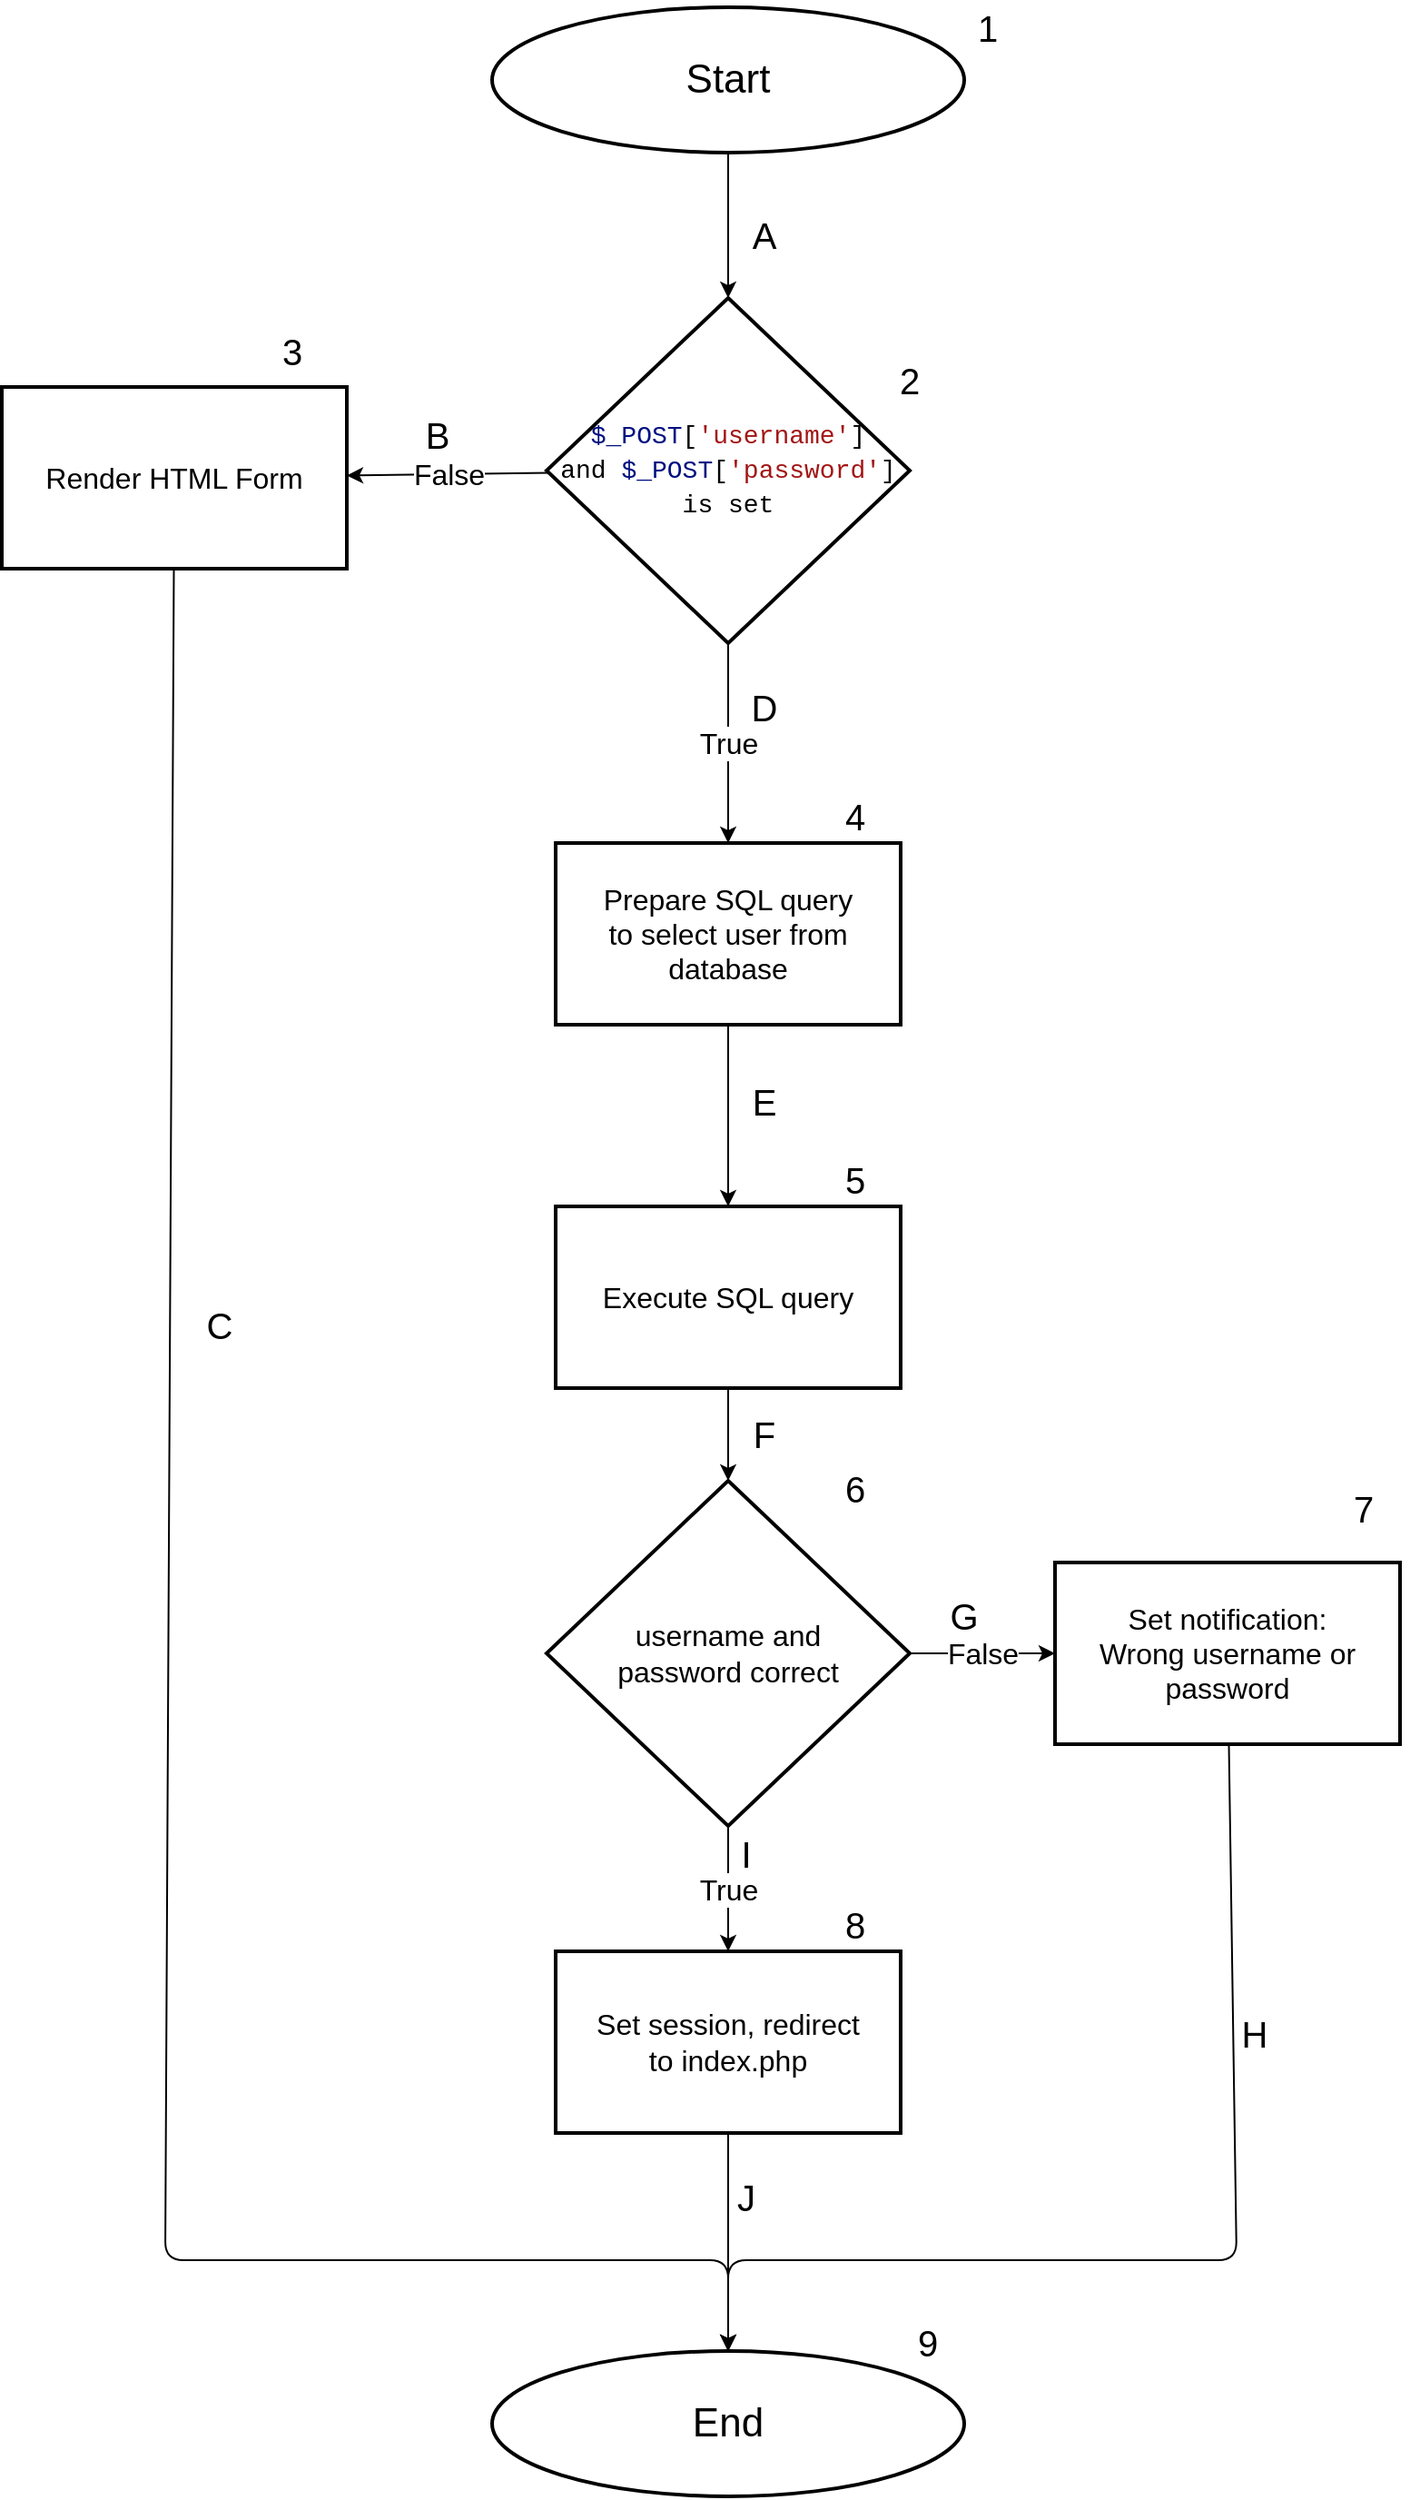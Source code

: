 <mxfile>
    <diagram id="OuUK8jZHMBKWmA10RtNI" name="Page-1">
        <mxGraphModel dx="2458" dy="1753" grid="1" gridSize="10" guides="1" tooltips="1" connect="1" arrows="1" fold="1" page="1" pageScale="1" pageWidth="1169" pageHeight="827" math="0" shadow="0">
            <root>
                <mxCell id="0"/>
                <mxCell id="1" parent="0"/>
                <mxCell id="4" value="" style="edgeStyle=none;html=1;" edge="1" parent="1" source="2" target="3">
                    <mxGeometry relative="1" as="geometry"/>
                </mxCell>
                <mxCell id="2" value="Start" style="strokeWidth=2;html=1;shape=mxgraph.flowchart.start_1;whiteSpace=wrap;fontSize=22;" vertex="1" parent="1">
                    <mxGeometry x="450" y="240" width="260" height="80" as="geometry"/>
                </mxCell>
                <mxCell id="8" value="False" style="edgeStyle=none;html=1;fontSize=16;" edge="1" parent="1" source="3" target="7">
                    <mxGeometry relative="1" as="geometry"/>
                </mxCell>
                <mxCell id="10" value="True" style="edgeStyle=none;html=1;fontSize=16;" edge="1" parent="1" source="3" target="9">
                    <mxGeometry relative="1" as="geometry"/>
                </mxCell>
                <mxCell id="3" value="&lt;div style=&quot;color: rgb(59, 59, 59); font-family: Consolas, &amp;quot;Courier New&amp;quot;, monospace; font-size: 14px; line-height: 19px;&quot;&gt;&lt;span style=&quot;color: #001080;&quot;&gt;$_POST&lt;/span&gt;&lt;span style=&quot;color: #000000;&quot;&gt;[&lt;/span&gt;&lt;span style=&quot;color: #a31515;&quot;&gt;'username'&lt;/span&gt;&lt;span style=&quot;color: #000000;&quot;&gt;] and&amp;nbsp;&lt;/span&gt;&lt;span style=&quot;color: rgb(0, 16, 128);&quot;&gt;$_POST&lt;/span&gt;&lt;span style=&quot;color: rgb(0, 0, 0);&quot;&gt;[&lt;/span&gt;&lt;span style=&quot;color: rgb(163, 21, 21);&quot;&gt;'password'&lt;/span&gt;&lt;span style=&quot;color: rgb(0, 0, 0);&quot;&gt;] is set&lt;/span&gt;&lt;/div&gt;" style="rhombus;whiteSpace=wrap;html=1;strokeWidth=2;spacingLeft=20;spacingRight=20;labelBackgroundColor=none;" vertex="1" parent="1">
                    <mxGeometry x="480" y="400" width="200" height="190" as="geometry"/>
                </mxCell>
                <mxCell id="24" style="edgeStyle=none;html=1;entryX=0.5;entryY=0;entryDx=0;entryDy=0;entryPerimeter=0;fontSize=16;" edge="1" parent="1" source="7" target="21">
                    <mxGeometry relative="1" as="geometry">
                        <Array as="points">
                            <mxPoint x="270" y="1480"/>
                            <mxPoint x="580" y="1480"/>
                        </Array>
                    </mxGeometry>
                </mxCell>
                <mxCell id="7" value="Render HTML Form" style="whiteSpace=wrap;strokeWidth=2;spacingLeft=20;spacingRight=20;labelBackgroundColor=none;fontSize=16;" vertex="1" parent="1">
                    <mxGeometry x="180" y="449" width="190" height="100" as="geometry"/>
                </mxCell>
                <mxCell id="14" style="edgeStyle=none;html=1;entryX=0.5;entryY=0;entryDx=0;entryDy=0;fontSize=16;" edge="1" parent="1" source="9" target="13">
                    <mxGeometry relative="1" as="geometry"/>
                </mxCell>
                <mxCell id="9" value="Prepare SQL query to select user from database" style="whiteSpace=wrap;strokeWidth=2;spacingLeft=20;spacingRight=20;labelBackgroundColor=none;fontSize=16;" vertex="1" parent="1">
                    <mxGeometry x="485" y="700" width="190" height="100" as="geometry"/>
                </mxCell>
                <mxCell id="16" style="edgeStyle=none;html=1;entryX=0.5;entryY=0;entryDx=0;entryDy=0;fontSize=16;" edge="1" parent="1" source="13" target="15">
                    <mxGeometry relative="1" as="geometry"/>
                </mxCell>
                <mxCell id="13" value="Execute SQL query" style="whiteSpace=wrap;strokeWidth=2;spacingLeft=20;spacingRight=20;labelBackgroundColor=none;fontSize=16;" vertex="1" parent="1">
                    <mxGeometry x="485" y="900" width="190" height="100" as="geometry"/>
                </mxCell>
                <mxCell id="18" value="True" style="edgeStyle=none;html=1;entryX=0.5;entryY=0;entryDx=0;entryDy=0;fontSize=16;" edge="1" parent="1" source="15" target="17">
                    <mxGeometry relative="1" as="geometry"/>
                </mxCell>
                <mxCell id="20" value="False" style="edgeStyle=none;html=1;entryX=0;entryY=0.5;entryDx=0;entryDy=0;fontSize=16;" edge="1" parent="1" source="15" target="19">
                    <mxGeometry relative="1" as="geometry"/>
                </mxCell>
                <mxCell id="15" value="username and password correct" style="rhombus;whiteSpace=wrap;strokeWidth=2;spacingLeft=20;spacingRight=20;labelBackgroundColor=none;html=1;fontSize=16;" vertex="1" parent="1">
                    <mxGeometry x="480" y="1051" width="200" height="190" as="geometry"/>
                </mxCell>
                <mxCell id="23" style="edgeStyle=none;html=1;entryX=0.5;entryY=0;entryDx=0;entryDy=0;entryPerimeter=0;fontSize=16;" edge="1" parent="1" source="17" target="21">
                    <mxGeometry relative="1" as="geometry"/>
                </mxCell>
                <mxCell id="17" value="Set session, redirect to index.php" style="whiteSpace=wrap;strokeWidth=2;spacingLeft=20;spacingRight=20;labelBackgroundColor=none;fontSize=16;" vertex="1" parent="1">
                    <mxGeometry x="485" y="1310" width="190" height="100" as="geometry"/>
                </mxCell>
                <mxCell id="22" style="edgeStyle=none;html=1;entryX=0.5;entryY=0;entryDx=0;entryDy=0;entryPerimeter=0;fontSize=16;" edge="1" parent="1" source="19" target="21">
                    <mxGeometry relative="1" as="geometry">
                        <Array as="points">
                            <mxPoint x="860" y="1480"/>
                            <mxPoint x="580" y="1480"/>
                        </Array>
                    </mxGeometry>
                </mxCell>
                <mxCell id="19" value="Set notification: Wrong username or password" style="whiteSpace=wrap;strokeWidth=2;spacingLeft=20;spacingRight=20;labelBackgroundColor=none;fontSize=16;" vertex="1" parent="1">
                    <mxGeometry x="760" y="1096" width="190" height="100" as="geometry"/>
                </mxCell>
                <mxCell id="21" value="End" style="strokeWidth=2;html=1;shape=mxgraph.flowchart.start_1;whiteSpace=wrap;fontSize=22;" vertex="1" parent="1">
                    <mxGeometry x="450" y="1530" width="260" height="80" as="geometry"/>
                </mxCell>
                <mxCell id="25" value="1" style="text;html=1;strokeColor=none;fillColor=none;align=center;verticalAlign=middle;whiteSpace=wrap;rounded=0;labelBackgroundColor=none;fontSize=20;" vertex="1" parent="1">
                    <mxGeometry x="693" y="236" width="60" height="30" as="geometry"/>
                </mxCell>
                <mxCell id="27" value="2" style="text;html=1;strokeColor=none;fillColor=none;align=center;verticalAlign=middle;whiteSpace=wrap;rounded=0;labelBackgroundColor=none;fontSize=20;" vertex="1" parent="1">
                    <mxGeometry x="650" y="430" width="60" height="30" as="geometry"/>
                </mxCell>
                <mxCell id="28" value="3" style="text;html=1;strokeColor=none;fillColor=none;align=center;verticalAlign=middle;whiteSpace=wrap;rounded=0;labelBackgroundColor=none;fontSize=20;" vertex="1" parent="1">
                    <mxGeometry x="310" y="414" width="60" height="30" as="geometry"/>
                </mxCell>
                <mxCell id="29" value="4" style="text;html=1;strokeColor=none;fillColor=none;align=center;verticalAlign=middle;whiteSpace=wrap;rounded=0;labelBackgroundColor=none;fontSize=20;" vertex="1" parent="1">
                    <mxGeometry x="620" y="670" width="60" height="30" as="geometry"/>
                </mxCell>
                <mxCell id="30" value="5" style="text;html=1;strokeColor=none;fillColor=none;align=center;verticalAlign=middle;whiteSpace=wrap;rounded=0;labelBackgroundColor=none;fontSize=20;" vertex="1" parent="1">
                    <mxGeometry x="620" y="870" width="60" height="30" as="geometry"/>
                </mxCell>
                <mxCell id="31" value="6&lt;span style=&quot;color: rgba(0, 0, 0, 0); font-family: monospace; font-size: 0px; text-align: start;&quot;&gt;%3CmxGraphModel%3E%3Croot%3E%3CmxCell%20id%3D%220%22%2F%3E%3CmxCell%20id%3D%221%22%20parent%3D%220%22%2F%3E%3CmxCell%20id%3D%222%22%20value%3D%221%22%20style%3D%22text%3Bhtml%3D1%3BstrokeColor%3Dnone%3BfillColor%3Dnone%3Balign%3Dcenter%3BverticalAlign%3Dmiddle%3BwhiteSpace%3Dwrap%3Brounded%3D0%3BlabelBackgroundColor%3Dnone%3BfontSize%3D20%3B%22%20vertex%3D%221%22%20parent%3D%221%22%3E%3CmxGeometry%20x%3D%22693%22%20y%3D%22236%22%20width%3D%2260%22%20height%3D%2230%22%20as%3D%22geometry%22%2F%3E%3C%2FmxCell%3E%3C%2Froot%3E%3C%2FmxGraphModel%3E&lt;/span&gt;" style="text;html=1;strokeColor=none;fillColor=none;align=center;verticalAlign=middle;whiteSpace=wrap;rounded=0;labelBackgroundColor=none;fontSize=20;" vertex="1" parent="1">
                    <mxGeometry x="620" y="1040" width="60" height="30" as="geometry"/>
                </mxCell>
                <mxCell id="32" value="7" style="text;html=1;strokeColor=none;fillColor=none;align=center;verticalAlign=middle;whiteSpace=wrap;rounded=0;labelBackgroundColor=none;fontSize=20;" vertex="1" parent="1">
                    <mxGeometry x="900" y="1051" width="60" height="30" as="geometry"/>
                </mxCell>
                <mxCell id="33" value="8" style="text;html=1;strokeColor=none;fillColor=none;align=center;verticalAlign=middle;whiteSpace=wrap;rounded=0;labelBackgroundColor=none;fontSize=20;" vertex="1" parent="1">
                    <mxGeometry x="620" y="1280" width="60" height="30" as="geometry"/>
                </mxCell>
                <mxCell id="34" value="9" style="text;html=1;strokeColor=none;fillColor=none;align=center;verticalAlign=middle;whiteSpace=wrap;rounded=0;labelBackgroundColor=none;fontSize=20;" vertex="1" parent="1">
                    <mxGeometry x="660" y="1510" width="60" height="30" as="geometry"/>
                </mxCell>
                <mxCell id="35" value="A" style="text;html=1;strokeColor=none;fillColor=none;align=center;verticalAlign=middle;whiteSpace=wrap;rounded=0;labelBackgroundColor=none;fontSize=20;" vertex="1" parent="1">
                    <mxGeometry x="570" y="350" width="60" height="30" as="geometry"/>
                </mxCell>
                <mxCell id="36" value="B" style="text;html=1;strokeColor=none;fillColor=none;align=center;verticalAlign=middle;whiteSpace=wrap;rounded=0;labelBackgroundColor=none;fontSize=20;" vertex="1" parent="1">
                    <mxGeometry x="390" y="460" width="60" height="30" as="geometry"/>
                </mxCell>
                <mxCell id="37" value="D" style="text;html=1;strokeColor=none;fillColor=none;align=center;verticalAlign=middle;whiteSpace=wrap;rounded=0;labelBackgroundColor=none;fontSize=20;" vertex="1" parent="1">
                    <mxGeometry x="570" y="610" width="60" height="30" as="geometry"/>
                </mxCell>
                <mxCell id="38" value="E" style="text;html=1;strokeColor=none;fillColor=none;align=center;verticalAlign=middle;whiteSpace=wrap;rounded=0;labelBackgroundColor=none;fontSize=20;" vertex="1" parent="1">
                    <mxGeometry x="570" y="827" width="60" height="30" as="geometry"/>
                </mxCell>
                <mxCell id="39" value="C" style="text;html=1;strokeColor=none;fillColor=none;align=center;verticalAlign=middle;whiteSpace=wrap;rounded=0;labelBackgroundColor=none;fontSize=20;" vertex="1" parent="1">
                    <mxGeometry x="270" y="950" width="60" height="30" as="geometry"/>
                </mxCell>
                <mxCell id="40" value="F" style="text;html=1;strokeColor=none;fillColor=none;align=center;verticalAlign=middle;whiteSpace=wrap;rounded=0;labelBackgroundColor=none;fontSize=20;" vertex="1" parent="1">
                    <mxGeometry x="570" y="1010" width="60" height="30" as="geometry"/>
                </mxCell>
                <mxCell id="41" value="G" style="text;html=1;strokeColor=none;fillColor=none;align=center;verticalAlign=middle;whiteSpace=wrap;rounded=0;labelBackgroundColor=none;fontSize=20;" vertex="1" parent="1">
                    <mxGeometry x="680" y="1110" width="60" height="30" as="geometry"/>
                </mxCell>
                <mxCell id="42" value="H" style="text;html=1;strokeColor=none;fillColor=none;align=center;verticalAlign=middle;whiteSpace=wrap;rounded=0;labelBackgroundColor=none;fontSize=20;" vertex="1" parent="1">
                    <mxGeometry x="840" y="1340" width="60" height="30" as="geometry"/>
                </mxCell>
                <mxCell id="43" value="I" style="text;html=1;strokeColor=none;fillColor=none;align=center;verticalAlign=middle;whiteSpace=wrap;rounded=0;labelBackgroundColor=none;fontSize=20;" vertex="1" parent="1">
                    <mxGeometry x="560" y="1241" width="60" height="30" as="geometry"/>
                </mxCell>
                <mxCell id="44" value="J" style="text;html=1;strokeColor=none;fillColor=none;align=center;verticalAlign=middle;whiteSpace=wrap;rounded=0;labelBackgroundColor=none;fontSize=20;" vertex="1" parent="1">
                    <mxGeometry x="560" y="1430" width="60" height="30" as="geometry"/>
                </mxCell>
            </root>
        </mxGraphModel>
    </diagram>
</mxfile>